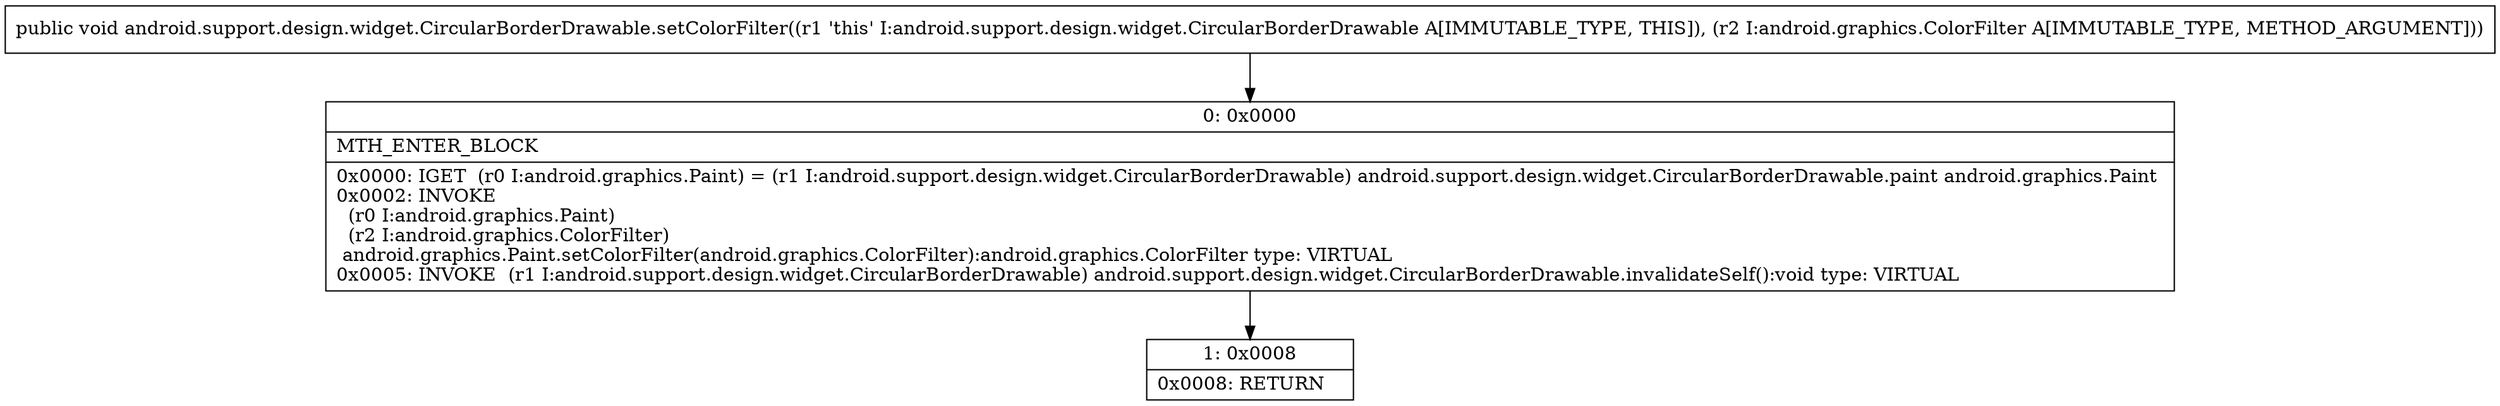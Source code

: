 digraph "CFG forandroid.support.design.widget.CircularBorderDrawable.setColorFilter(Landroid\/graphics\/ColorFilter;)V" {
Node_0 [shape=record,label="{0\:\ 0x0000|MTH_ENTER_BLOCK\l|0x0000: IGET  (r0 I:android.graphics.Paint) = (r1 I:android.support.design.widget.CircularBorderDrawable) android.support.design.widget.CircularBorderDrawable.paint android.graphics.Paint \l0x0002: INVOKE  \l  (r0 I:android.graphics.Paint)\l  (r2 I:android.graphics.ColorFilter)\l android.graphics.Paint.setColorFilter(android.graphics.ColorFilter):android.graphics.ColorFilter type: VIRTUAL \l0x0005: INVOKE  (r1 I:android.support.design.widget.CircularBorderDrawable) android.support.design.widget.CircularBorderDrawable.invalidateSelf():void type: VIRTUAL \l}"];
Node_1 [shape=record,label="{1\:\ 0x0008|0x0008: RETURN   \l}"];
MethodNode[shape=record,label="{public void android.support.design.widget.CircularBorderDrawable.setColorFilter((r1 'this' I:android.support.design.widget.CircularBorderDrawable A[IMMUTABLE_TYPE, THIS]), (r2 I:android.graphics.ColorFilter A[IMMUTABLE_TYPE, METHOD_ARGUMENT])) }"];
MethodNode -> Node_0;
Node_0 -> Node_1;
}

